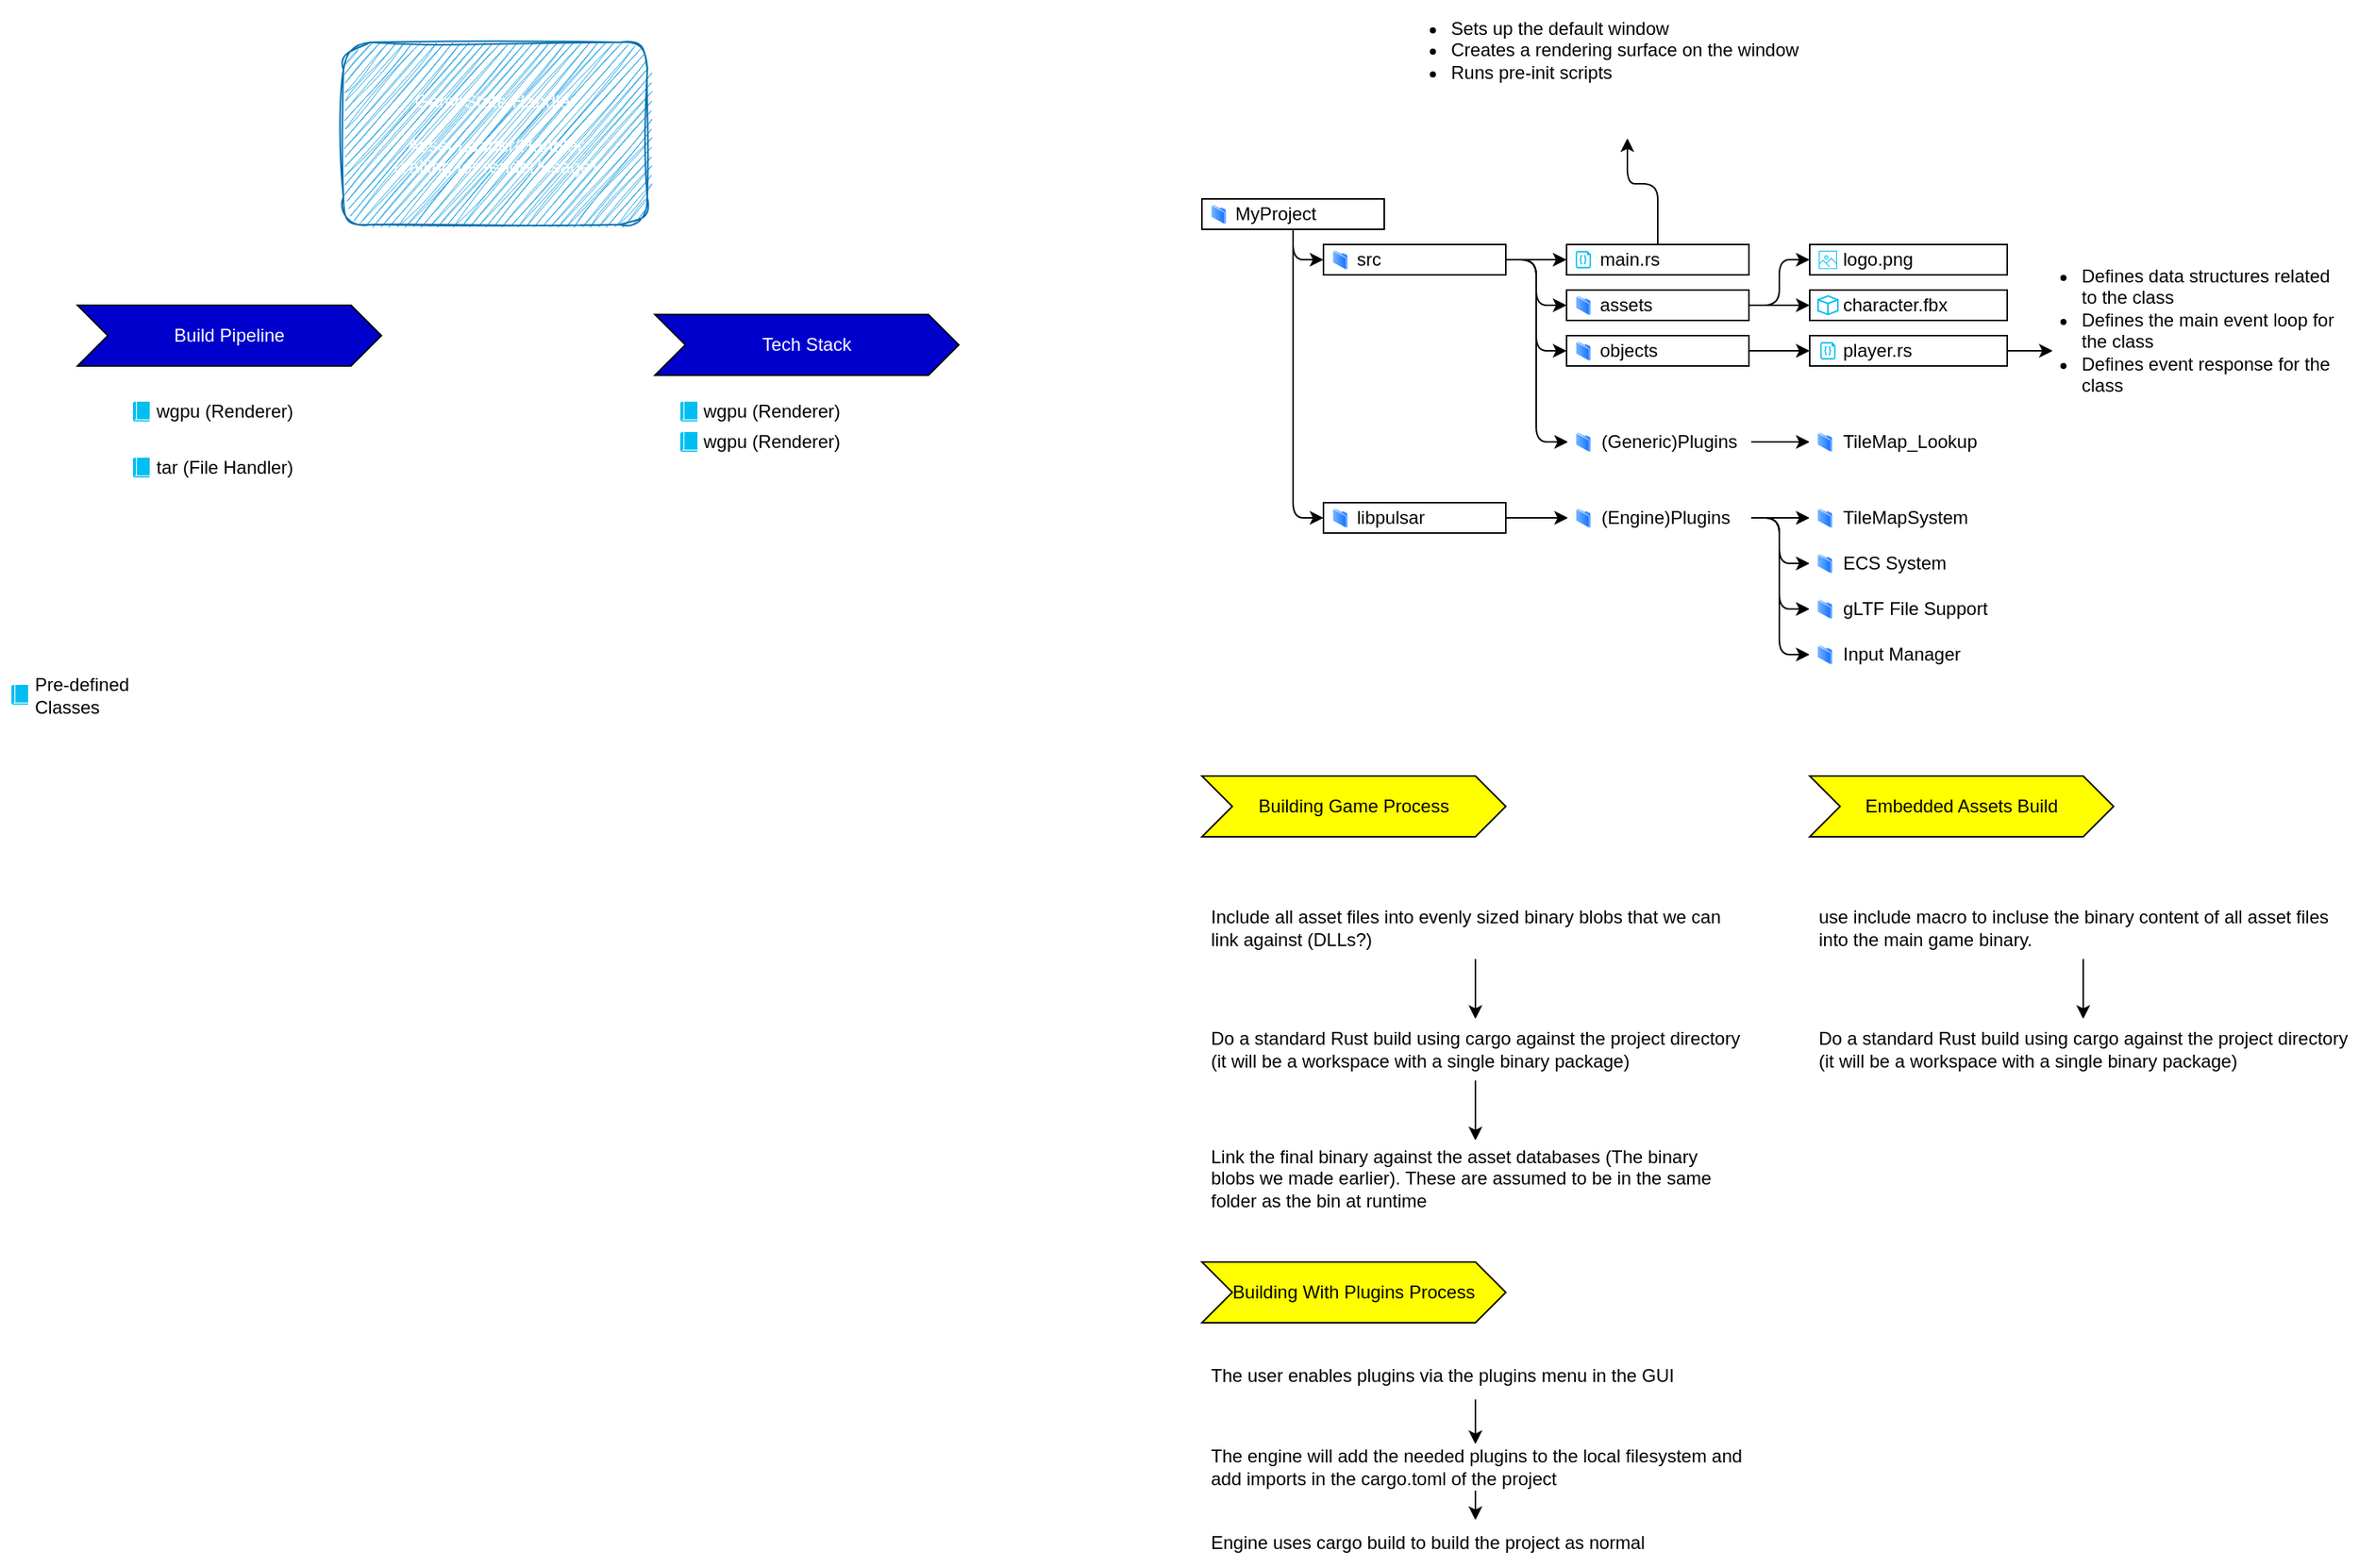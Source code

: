 <mxfile>
    <diagram id="Oc2sufx1-WyecKZLcLsp" name="Pre-BuildTime">
        <mxGraphModel dx="4714" dy="1034" grid="1" gridSize="10" guides="1" tooltips="1" connect="1" arrows="1" fold="1" page="1" pageScale="1" pageWidth="850" pageHeight="1100" math="0" shadow="0">
            <root>
                <mxCell id="0"/>
                <mxCell id="1" parent="0"/>
                <mxCell id="5" style="edgeStyle=none;html=1;align=left;spacingLeft=20;" parent="1" edge="1">
                    <mxGeometry relative="1" as="geometry">
                        <mxPoint x="70.0" y="120" as="sourcePoint"/>
                        <mxPoint x="70.0" y="120" as="targetPoint"/>
                    </mxGeometry>
                </mxCell>
                <mxCell id="10" value="" style="edgeStyle=none;html=1;align=left;spacingLeft=20;" parent="1" source="7" target="9" edge="1">
                    <mxGeometry relative="1" as="geometry">
                        <Array as="points">
                            <mxPoint x="100" y="180"/>
                        </Array>
                    </mxGeometry>
                </mxCell>
                <mxCell id="15" style="edgeStyle=none;html=1;entryX=0;entryY=0.5;entryDx=0;entryDy=0;align=left;spacingLeft=20;" parent="1" source="7" target="12" edge="1">
                    <mxGeometry relative="1" as="geometry">
                        <Array as="points">
                            <mxPoint x="100" y="350"/>
                        </Array>
                    </mxGeometry>
                </mxCell>
                <mxCell id="7" value="MyProject" style="rounded=0;whiteSpace=wrap;html=1;align=left;spacingLeft=20;" parent="1" vertex="1">
                    <mxGeometry x="40" y="140" width="120" height="20" as="geometry"/>
                </mxCell>
                <mxCell id="18" value="" style="edgeStyle=none;html=1;align=left;spacingLeft=20;" parent="1" source="9" target="17" edge="1">
                    <mxGeometry relative="1" as="geometry"/>
                </mxCell>
                <mxCell id="20" style="edgeStyle=none;html=1;entryX=0;entryY=0.5;entryDx=0;entryDy=0;align=left;spacingLeft=20;" parent="1" source="9" target="19" edge="1">
                    <mxGeometry relative="1" as="geometry">
                        <Array as="points">
                            <mxPoint x="260" y="180"/>
                            <mxPoint x="260" y="210"/>
                        </Array>
                    </mxGeometry>
                </mxCell>
                <mxCell id="56" style="edgeStyle=none;html=1;entryX=0;entryY=0.5;entryDx=0;entryDy=0;align=left;spacingLeft=20;" parent="1" source="9" target="50" edge="1">
                    <mxGeometry relative="1" as="geometry">
                        <Array as="points">
                            <mxPoint x="260" y="180"/>
                            <mxPoint x="260" y="300"/>
                        </Array>
                    </mxGeometry>
                </mxCell>
                <mxCell id="9" value="src" style="rounded=0;whiteSpace=wrap;html=1;align=left;spacingLeft=20;" parent="1" vertex="1">
                    <mxGeometry x="120" y="170" width="120" height="20" as="geometry"/>
                </mxCell>
                <mxCell id="12" value="libpulsar" style="rounded=0;whiteSpace=wrap;html=1;align=left;spacingLeft=20;" parent="1" vertex="1">
                    <mxGeometry x="120" y="340" width="120" height="20" as="geometry"/>
                </mxCell>
                <mxCell id="46" style="edgeStyle=none;html=1;entryX=0;entryY=0.5;entryDx=0;entryDy=0;exitX=1;exitY=0.5;exitDx=0;exitDy=0;align=left;spacingLeft=20;" parent="1" source="12" target="45" edge="1">
                    <mxGeometry relative="1" as="geometry">
                        <mxPoint x="240" y="380" as="sourcePoint"/>
                    </mxGeometry>
                </mxCell>
                <mxCell id="63" style="edgeStyle=none;html=1;entryX=0.5;entryY=1;entryDx=0;entryDy=0;" parent="1" source="17" target="62" edge="1">
                    <mxGeometry relative="1" as="geometry">
                        <Array as="points">
                            <mxPoint x="340" y="130"/>
                            <mxPoint x="320" y="130"/>
                        </Array>
                    </mxGeometry>
                </mxCell>
                <mxCell id="17" value="main.rs" style="rounded=0;whiteSpace=wrap;html=1;align=left;spacingLeft=20;" parent="1" vertex="1">
                    <mxGeometry x="280" y="170" width="120" height="20" as="geometry"/>
                </mxCell>
                <mxCell id="32" style="edgeStyle=none;html=1;align=left;spacingLeft=20;" parent="1" source="19" target="26" edge="1">
                    <mxGeometry relative="1" as="geometry"/>
                </mxCell>
                <mxCell id="37" style="edgeStyle=none;html=1;align=left;spacingLeft=20;" parent="1" source="19" edge="1">
                    <mxGeometry relative="1" as="geometry">
                        <mxPoint x="440" y="180" as="targetPoint"/>
                        <Array as="points">
                            <mxPoint x="420" y="210"/>
                            <mxPoint x="420" y="180"/>
                        </Array>
                    </mxGeometry>
                </mxCell>
                <mxCell id="19" value="assets" style="rounded=0;whiteSpace=wrap;html=1;align=left;spacingLeft=20;" parent="1" vertex="1">
                    <mxGeometry x="280" y="200" width="120" height="20" as="geometry"/>
                </mxCell>
                <mxCell id="31" style="edgeStyle=none;html=1;entryX=0;entryY=0.5;entryDx=0;entryDy=0;align=left;spacingLeft=20;" parent="1" source="21" target="25" edge="1">
                    <mxGeometry relative="1" as="geometry"/>
                </mxCell>
                <mxCell id="21" value="objects" style="rounded=0;whiteSpace=wrap;html=1;align=left;spacingLeft=20;" parent="1" vertex="1">
                    <mxGeometry x="280" y="230" width="120" height="20" as="geometry"/>
                </mxCell>
                <mxCell id="23" style="edgeStyle=none;html=1;entryX=0;entryY=0.5;entryDx=0;entryDy=0;align=left;spacingLeft=20;" parent="1" target="21" edge="1">
                    <mxGeometry relative="1" as="geometry">
                        <mxPoint x="240" y="180" as="sourcePoint"/>
                        <mxPoint x="280.0" y="210" as="targetPoint"/>
                        <Array as="points">
                            <mxPoint x="260" y="180"/>
                            <mxPoint x="260" y="240"/>
                        </Array>
                    </mxGeometry>
                </mxCell>
                <mxCell id="136" style="edgeStyle=none;html=1;entryX=0;entryY=0.5;entryDx=0;entryDy=0;" parent="1" source="25" target="135" edge="1">
                    <mxGeometry relative="1" as="geometry"/>
                </mxCell>
                <mxCell id="26" value="character.fbx" style="rounded=0;whiteSpace=wrap;html=1;align=left;spacingLeft=20;" parent="1" vertex="1">
                    <mxGeometry x="440" y="200" width="130" height="20" as="geometry"/>
                </mxCell>
                <mxCell id="27" value="" style="aspect=fixed;perimeter=ellipsePerimeter;html=1;align=left;shadow=0;dashed=0;spacingTop=3;image;image=img/lib/active_directory/folder.svg;spacingLeft=20;" parent="1" vertex="1">
                    <mxGeometry x="46" y="143.15" width="10" height="13.7" as="geometry"/>
                </mxCell>
                <mxCell id="28" value="" style="aspect=fixed;perimeter=ellipsePerimeter;html=1;align=left;shadow=0;dashed=0;spacingTop=3;image;image=img/lib/active_directory/folder.svg;spacingLeft=20;" parent="1" vertex="1">
                    <mxGeometry x="126" y="173.15" width="10" height="13.7" as="geometry"/>
                </mxCell>
                <mxCell id="29" value="" style="aspect=fixed;perimeter=ellipsePerimeter;html=1;align=left;shadow=0;dashed=0;spacingTop=3;image;image=img/lib/active_directory/folder.svg;spacingLeft=20;" parent="1" vertex="1">
                    <mxGeometry x="286" y="203.15" width="10" height="13.7" as="geometry"/>
                </mxCell>
                <mxCell id="30" value="" style="aspect=fixed;perimeter=ellipsePerimeter;html=1;align=left;shadow=0;dashed=0;spacingTop=3;image;image=img/lib/active_directory/folder.svg;spacingLeft=20;" parent="1" vertex="1">
                    <mxGeometry x="286" y="233.15" width="10" height="13.7" as="geometry"/>
                </mxCell>
                <mxCell id="33" value="" style="verticalLabelPosition=bottom;html=1;verticalAlign=top;align=left;strokeColor=none;fillColor=#00BEF2;shape=mxgraph.azure.code_file;pointerEvents=1;aspect=fixed;spacingLeft=20;" parent="1" vertex="1">
                    <mxGeometry x="286" y="174.28" width="10" height="11.43" as="geometry"/>
                </mxCell>
                <mxCell id="38" value="logo.png" style="rounded=0;whiteSpace=wrap;html=1;align=left;spacingLeft=20;" parent="1" vertex="1">
                    <mxGeometry x="440" y="170" width="130" height="20" as="geometry"/>
                </mxCell>
                <mxCell id="40" value="" style="sketch=0;outlineConnect=0;fontColor=#232F3E;gradientColor=none;fillColor=#00BEF2;strokeColor=none;dashed=0;verticalLabelPosition=bottom;verticalAlign=top;align=left;html=1;fontSize=12;fontStyle=0;aspect=fixed;pointerEvents=1;shape=mxgraph.aws4.container_registry_image;spacingLeft=20;" parent="1" vertex="1">
                    <mxGeometry x="446" y="174.15" width="12" height="12" as="geometry"/>
                </mxCell>
                <mxCell id="43" value="" style="html=1;verticalLabelPosition=bottom;align=left;labelBackgroundColor=#ffffff;verticalAlign=top;strokeWidth=1;strokeColor=#00BEF2;shadow=0;dashed=0;shape=mxgraph.ios7.icons.cube;fillColor=none;aspect=fixed;spacingLeft=20;" parent="1" vertex="1">
                    <mxGeometry x="445.5" y="203.92" width="13" height="12.16" as="geometry"/>
                </mxCell>
                <mxCell id="54" style="edgeStyle=none;html=1;exitX=1;exitY=0.5;exitDx=0;exitDy=0;entryX=0;entryY=0.5;entryDx=0;entryDy=0;align=left;spacingLeft=20;" parent="1" source="45" target="52" edge="1">
                    <mxGeometry relative="1" as="geometry"/>
                </mxCell>
                <mxCell id="59" style="edgeStyle=none;html=1;exitX=1;exitY=0.5;exitDx=0;exitDy=0;entryX=0;entryY=0.5;entryDx=0;entryDy=0;align=left;spacingLeft=20;" parent="1" source="45" target="58" edge="1">
                    <mxGeometry relative="1" as="geometry">
                        <Array as="points">
                            <mxPoint x="420" y="350"/>
                            <mxPoint x="420" y="380"/>
                        </Array>
                    </mxGeometry>
                </mxCell>
                <mxCell id="164" style="edgeStyle=none;html=1;exitX=1;exitY=0.5;exitDx=0;exitDy=0;entryX=0;entryY=0.5;entryDx=0;entryDy=0;" parent="1" source="45" target="148" edge="1">
                    <mxGeometry relative="1" as="geometry">
                        <Array as="points">
                            <mxPoint x="420" y="350"/>
                            <mxPoint x="420" y="410"/>
                        </Array>
                    </mxGeometry>
                </mxCell>
                <mxCell id="167" style="edgeStyle=none;html=1;exitX=1;exitY=0.5;exitDx=0;exitDy=0;entryX=0;entryY=0.5;entryDx=0;entryDy=0;" parent="1" source="45" target="153" edge="1">
                    <mxGeometry relative="1" as="geometry">
                        <Array as="points">
                            <mxPoint x="420" y="350"/>
                            <mxPoint x="420" y="440"/>
                        </Array>
                    </mxGeometry>
                </mxCell>
                <mxCell id="45" value="(Engine)Plugins" style="rounded=0;whiteSpace=wrap;html=1;shadow=0;strokeColor=#FFFFFF;strokeWidth=1;fillColor=none;align=left;spacingLeft=20;" parent="1" vertex="1">
                    <mxGeometry x="281" y="340" width="120" height="20" as="geometry"/>
                </mxCell>
                <mxCell id="55" style="edgeStyle=none;html=1;exitX=1;exitY=0.5;exitDx=0;exitDy=0;entryX=0;entryY=0.5;entryDx=0;entryDy=0;align=left;spacingLeft=20;" parent="1" source="50" target="53" edge="1">
                    <mxGeometry relative="1" as="geometry"/>
                </mxCell>
                <mxCell id="50" value="(Generic)Plugins" style="rounded=0;whiteSpace=wrap;html=1;shadow=0;strokeColor=#FFFFFF;strokeWidth=1;fillColor=none;spacingLeft=20;align=left;" parent="1" vertex="1">
                    <mxGeometry x="281" y="290" width="120" height="20" as="geometry"/>
                </mxCell>
                <mxCell id="62" value="&lt;ul&gt;&lt;li&gt;Sets up the default window&lt;/li&gt;&lt;li&gt;Creates a rendering surface on the window&lt;/li&gt;&lt;li&gt;Runs pre-init scripts&lt;/li&gt;&lt;/ul&gt;" style="rounded=1;whiteSpace=wrap;html=1;shadow=0;sketch=0;strokeColor=#FFFFFF;strokeWidth=1;fillColor=none;arcSize=4;align=left;verticalAlign=top;spacingLeft=-23;spacingTop=-18;" parent="1" vertex="1">
                    <mxGeometry x="185" y="20" width="270" height="80" as="geometry"/>
                </mxCell>
                <mxCell id="135" value="&lt;ul&gt;&lt;li&gt;Defines data structures related to the class&lt;/li&gt;&lt;li&gt;Defines the main event loop for the class&lt;/li&gt;&lt;li&gt;Defines event response for the class&lt;/li&gt;&lt;/ul&gt;" style="rounded=1;whiteSpace=wrap;html=1;shadow=0;sketch=0;strokeColor=#FFFFFF;strokeWidth=1;fillColor=none;arcSize=4;align=left;verticalAlign=top;spacingLeft=-23;spacingTop=-18;" parent="1" vertex="1">
                    <mxGeometry x="600" y="182.5" width="190" height="115" as="geometry"/>
                </mxCell>
                <mxCell id="137" value="" style="aspect=fixed;perimeter=ellipsePerimeter;html=1;align=left;shadow=0;dashed=0;spacingTop=3;image;image=img/lib/active_directory/folder.svg;spacingLeft=20;" parent="1" vertex="1">
                    <mxGeometry x="286" y="293.15" width="10" height="13.7" as="geometry"/>
                </mxCell>
                <mxCell id="138" value="" style="aspect=fixed;perimeter=ellipsePerimeter;html=1;align=left;shadow=0;dashed=0;spacingTop=3;image;image=img/lib/active_directory/folder.svg;spacingLeft=20;" parent="1" vertex="1">
                    <mxGeometry x="286" y="343.15" width="10" height="13.7" as="geometry"/>
                </mxCell>
                <mxCell id="139" value="" style="aspect=fixed;perimeter=ellipsePerimeter;html=1;align=left;shadow=0;dashed=0;spacingTop=3;image;image=img/lib/active_directory/folder.svg;spacingLeft=20;" parent="1" vertex="1">
                    <mxGeometry x="126" y="343.15" width="10" height="13.7" as="geometry"/>
                </mxCell>
                <mxCell id="144" value="" style="group" parent="1" connectable="0" vertex="1">
                    <mxGeometry x="440" y="370" width="130" height="20" as="geometry"/>
                </mxCell>
                <mxCell id="58" value="ECS System" style="rounded=0;whiteSpace=wrap;html=1;shadow=0;strokeColor=#FFFFFF;strokeWidth=1;fillColor=none;spacingLeft=20;align=left;" parent="144" vertex="1">
                    <mxGeometry width="130" height="20" as="geometry"/>
                </mxCell>
                <mxCell id="142" value="" style="aspect=fixed;perimeter=ellipsePerimeter;html=1;align=left;shadow=0;dashed=0;spacingTop=3;image;image=img/lib/active_directory/folder.svg;spacingLeft=20;" parent="144" vertex="1">
                    <mxGeometry x="5" y="3.15" width="10" height="13.7" as="geometry"/>
                </mxCell>
                <mxCell id="145" value="" style="group" parent="1" connectable="0" vertex="1">
                    <mxGeometry x="440" y="340" width="130" height="20" as="geometry"/>
                </mxCell>
                <mxCell id="52" value="TileMapSystem" style="rounded=0;whiteSpace=wrap;html=1;shadow=0;strokeColor=#FFFFFF;strokeWidth=1;fillColor=none;spacingLeft=20;align=left;" parent="145" vertex="1">
                    <mxGeometry width="130" height="20" as="geometry"/>
                </mxCell>
                <mxCell id="141" value="" style="aspect=fixed;perimeter=ellipsePerimeter;html=1;align=left;shadow=0;dashed=0;spacingTop=3;image;image=img/lib/active_directory/folder.svg;spacingLeft=20;" parent="145" vertex="1">
                    <mxGeometry x="5" y="3.15" width="10" height="13.7" as="geometry"/>
                </mxCell>
                <mxCell id="146" value="" style="group" parent="1" connectable="0" vertex="1">
                    <mxGeometry x="440" y="290" width="130" height="20" as="geometry"/>
                </mxCell>
                <mxCell id="53" value="TileMap_Lookup" style="rounded=0;whiteSpace=wrap;html=1;shadow=0;strokeColor=#FFFFFF;strokeWidth=1;fillColor=none;align=left;spacingLeft=20;" parent="146" vertex="1">
                    <mxGeometry width="130" height="20" as="geometry"/>
                </mxCell>
                <mxCell id="140" value="" style="aspect=fixed;perimeter=ellipsePerimeter;html=1;align=left;shadow=0;dashed=0;spacingTop=3;image;image=img/lib/active_directory/folder.svg;spacingLeft=20;" parent="146" vertex="1">
                    <mxGeometry x="5" y="3.15" width="10" height="13.7" as="geometry"/>
                </mxCell>
                <mxCell id="147" value="" style="group" parent="1" connectable="0" vertex="1">
                    <mxGeometry x="440" y="400" width="130" height="20" as="geometry"/>
                </mxCell>
                <mxCell id="148" value="gLTF File Support" style="rounded=0;whiteSpace=wrap;html=1;shadow=0;strokeColor=#FFFFFF;strokeWidth=1;fillColor=none;spacingLeft=20;align=left;" parent="147" vertex="1">
                    <mxGeometry width="130" height="20" as="geometry"/>
                </mxCell>
                <mxCell id="149" value="" style="aspect=fixed;perimeter=ellipsePerimeter;html=1;align=left;shadow=0;dashed=0;spacingTop=3;image;image=img/lib/active_directory/folder.svg;spacingLeft=20;" parent="147" vertex="1">
                    <mxGeometry x="5" y="3.15" width="10" height="13.7" as="geometry"/>
                </mxCell>
                <mxCell id="151" value="Building Game Process" style="shape=step;perimeter=stepPerimeter;whiteSpace=wrap;html=1;fixedSize=1;rounded=0;shadow=0;sketch=0;strokeColor=#000000;strokeWidth=1;fillColor=#FFFF00;fontColor=#000000;" parent="1" vertex="1">
                    <mxGeometry x="40" y="520" width="200" height="40" as="geometry"/>
                </mxCell>
                <mxCell id="152" value="" style="group" parent="1" connectable="0" vertex="1">
                    <mxGeometry x="440" y="430" width="130" height="20" as="geometry"/>
                </mxCell>
                <mxCell id="153" value="Input Manager" style="rounded=0;whiteSpace=wrap;html=1;shadow=0;strokeColor=#FFFFFF;strokeWidth=1;fillColor=none;spacingLeft=20;align=left;" parent="152" vertex="1">
                    <mxGeometry width="130" height="20" as="geometry"/>
                </mxCell>
                <mxCell id="154" value="" style="aspect=fixed;perimeter=ellipsePerimeter;html=1;align=left;shadow=0;dashed=0;spacingTop=3;image;image=img/lib/active_directory/folder.svg;spacingLeft=20;" parent="152" vertex="1">
                    <mxGeometry x="5" y="3.15" width="10" height="13.7" as="geometry"/>
                </mxCell>
                <mxCell id="161" value="" style="edgeStyle=none;html=1;fontColor=#000000;" parent="1" source="157" target="160" edge="1">
                    <mxGeometry relative="1" as="geometry"/>
                </mxCell>
                <mxCell id="157" value="Include all asset files into evenly sized binary blobs that we can link against (DLLs?)" style="rounded=0;whiteSpace=wrap;html=1;shadow=0;strokeColor=#FFFFFF;strokeWidth=1;fillColor=none;spacingLeft=4;align=left;spacing=2;spacingTop=4;spacingBottom=4;spacingRight=4;" parent="1" vertex="1">
                    <mxGeometry x="40" y="600" width="360" height="40" as="geometry"/>
                </mxCell>
                <mxCell id="158" value="" style="group" parent="1" connectable="0" vertex="1">
                    <mxGeometry x="440" y="230" width="130" height="20" as="geometry"/>
                </mxCell>
                <mxCell id="25" value="player.rs" style="rounded=0;whiteSpace=wrap;html=1;align=left;spacingLeft=20;" parent="158" vertex="1">
                    <mxGeometry width="130" height="20" as="geometry"/>
                </mxCell>
                <mxCell id="36" value="" style="verticalLabelPosition=bottom;html=1;verticalAlign=top;align=left;strokeColor=none;fillColor=#00BEF2;shape=mxgraph.azure.code_file;pointerEvents=1;aspect=fixed;spacingLeft=20;" parent="158" vertex="1">
                    <mxGeometry x="7" y="4.29" width="10" height="11.43" as="geometry"/>
                </mxCell>
                <mxCell id="159" value="Embedded Assets Build" style="shape=step;perimeter=stepPerimeter;whiteSpace=wrap;html=1;fixedSize=1;rounded=0;shadow=0;sketch=0;strokeColor=#000000;strokeWidth=1;fillColor=#FFFF00;fontColor=#000000;" parent="1" vertex="1">
                    <mxGeometry x="440" y="520" width="200" height="40" as="geometry"/>
                </mxCell>
                <mxCell id="163" style="edgeStyle=none;html=1;fontColor=#000000;" parent="1" source="160" target="162" edge="1">
                    <mxGeometry relative="1" as="geometry"/>
                </mxCell>
                <mxCell id="160" value="Do a standard Rust build using cargo against the project directory (it will be a workspace with a single binary package)" style="rounded=0;whiteSpace=wrap;html=1;shadow=0;strokeColor=#FFFFFF;strokeWidth=1;fillColor=none;spacingLeft=4;align=left;spacing=2;spacingTop=4;spacingBottom=4;spacingRight=4;" parent="1" vertex="1">
                    <mxGeometry x="40" y="680" width="360" height="40" as="geometry"/>
                </mxCell>
                <mxCell id="162" value="Link the final binary against the asset databases (The binary blobs we made earlier). These are assumed to be in the same folder as the bin at runtime" style="rounded=0;whiteSpace=wrap;html=1;shadow=0;strokeColor=#FFFFFF;strokeWidth=1;fillColor=none;spacingLeft=4;align=left;spacing=2;spacingTop=4;spacingBottom=4;spacingRight=4;" parent="1" vertex="1">
                    <mxGeometry x="40" y="760" width="360" height="50" as="geometry"/>
                </mxCell>
                <mxCell id="168" value="" style="edgeStyle=none;html=1;fontColor=#000000;" parent="1" source="169" target="171" edge="1">
                    <mxGeometry relative="1" as="geometry"/>
                </mxCell>
                <mxCell id="169" value="use include macro to incluse the binary content of all asset files into the main game binary." style="rounded=0;whiteSpace=wrap;html=1;shadow=0;strokeColor=#FFFFFF;strokeWidth=1;fillColor=none;spacingLeft=4;align=left;spacing=2;spacingTop=4;spacingBottom=4;spacingRight=4;" parent="1" vertex="1">
                    <mxGeometry x="440" y="600" width="360" height="40" as="geometry"/>
                </mxCell>
                <mxCell id="171" value="Do a standard Rust build using cargo against the project directory (it will be a workspace with a single binary package)" style="rounded=0;whiteSpace=wrap;html=1;shadow=0;strokeColor=#FFFFFF;strokeWidth=1;fillColor=none;spacingLeft=4;align=left;spacing=2;spacingTop=4;spacingBottom=4;spacingRight=4;" parent="1" vertex="1">
                    <mxGeometry x="440" y="680" width="360" height="40" as="geometry"/>
                </mxCell>
                <mxCell id="173" value="Building With Plugins Process" style="shape=step;perimeter=stepPerimeter;whiteSpace=wrap;html=1;fixedSize=1;rounded=0;shadow=0;sketch=0;strokeColor=#000000;strokeWidth=1;fillColor=#FFFF00;fontColor=#000000;" parent="1" vertex="1">
                    <mxGeometry x="40" y="840" width="200" height="40" as="geometry"/>
                </mxCell>
                <mxCell id="188" value="" style="edgeStyle=none;html=1;fontColor=#000000;" parent="1" source="181" target="187" edge="1">
                    <mxGeometry relative="1" as="geometry"/>
                </mxCell>
                <mxCell id="181" value="The user enables plugins via the plugins menu in the GUI" style="rounded=0;whiteSpace=wrap;html=1;shadow=0;strokeColor=#FFFFFF;strokeWidth=1;fillColor=none;spacingLeft=4;align=left;spacing=2;spacingTop=4;spacingBottom=4;spacingRight=4;" parent="1" vertex="1">
                    <mxGeometry x="40" y="900" width="360" height="30" as="geometry"/>
                </mxCell>
                <mxCell id="190" value="" style="edgeStyle=none;html=1;fontColor=#000000;" parent="1" source="187" target="189" edge="1">
                    <mxGeometry relative="1" as="geometry"/>
                </mxCell>
                <mxCell id="187" value="The engine will add the needed plugins to the local filesystem and add imports in the cargo.toml of the project" style="rounded=0;whiteSpace=wrap;html=1;shadow=0;strokeColor=#FFFFFF;strokeWidth=1;fillColor=none;spacingLeft=4;align=left;spacing=2;spacingTop=4;spacingBottom=4;spacingRight=4;" parent="1" vertex="1">
                    <mxGeometry x="40" y="960" width="360" height="30" as="geometry"/>
                </mxCell>
                <mxCell id="189" value="Engine uses cargo build to build the project as normal" style="rounded=0;whiteSpace=wrap;html=1;shadow=0;strokeColor=#FFFFFF;strokeWidth=1;fillColor=none;spacingLeft=4;align=left;spacing=2;spacingTop=4;spacingBottom=4;spacingRight=4;" parent="1" vertex="1">
                    <mxGeometry x="40" y="1010" width="360" height="30" as="geometry"/>
                </mxCell>
                <mxCell id="X7ES4t8qxUZ2AalR-ngR-190" value="" style="group" parent="1" connectable="0" vertex="1">
                    <mxGeometry x="-310" y="270" width="175" height="20" as="geometry"/>
                </mxCell>
                <mxCell id="HEsGYf_qr3aidlIXlIUJ-193" value="" style="group" parent="X7ES4t8qxUZ2AalR-ngR-190" vertex="1" connectable="0">
                    <mxGeometry width="175" height="20" as="geometry"/>
                </mxCell>
                <mxCell id="X7ES4t8qxUZ2AalR-ngR-198" value="" style="group" parent="HEsGYf_qr3aidlIXlIUJ-193" connectable="0" vertex="1">
                    <mxGeometry width="175" height="20" as="geometry"/>
                </mxCell>
                <mxCell id="X7ES4t8qxUZ2AalR-ngR-191" value="wgpu (Renderer)" style="rounded=0;whiteSpace=wrap;html=1;shadow=0;strokeColor=#FFFFFF;strokeWidth=1;fillColor=none;spacingLeft=20;align=left;" parent="X7ES4t8qxUZ2AalR-ngR-198" vertex="1">
                    <mxGeometry width="175" height="20" as="geometry"/>
                </mxCell>
                <mxCell id="HEsGYf_qr3aidlIXlIUJ-192" value="" style="sketch=0;pointerEvents=1;shadow=0;dashed=0;html=1;strokeColor=none;fillColor=#00BEF2;labelPosition=center;verticalLabelPosition=bottom;verticalAlign=top;outlineConnect=0;align=center;shape=mxgraph.office.concepts.book_journal;rounded=0;strokeWidth=1;fontColor=#FFFFFF;" parent="X7ES4t8qxUZ2AalR-ngR-198" vertex="1">
                    <mxGeometry x="6.75" y="3.5" width="11.25" height="13" as="geometry"/>
                </mxCell>
                <mxCell id="HEsGYf_qr3aidlIXlIUJ-191" value="Tech Stack" style="shape=step;perimeter=stepPerimeter;whiteSpace=wrap;html=1;fixedSize=1;rounded=0;shadow=0;sketch=0;strokeColor=#000000;strokeWidth=1;fillColor=#0000CC;fontColor=#FFFFFF;" parent="1" vertex="1">
                    <mxGeometry x="-320" y="216.08" width="200" height="40" as="geometry"/>
                </mxCell>
                <mxCell id="HEsGYf_qr3aidlIXlIUJ-194" value="" style="group" parent="1" connectable="0" vertex="1">
                    <mxGeometry x="-310" y="290" width="175" height="20" as="geometry"/>
                </mxCell>
                <mxCell id="HEsGYf_qr3aidlIXlIUJ-195" value="" style="group" parent="HEsGYf_qr3aidlIXlIUJ-194" vertex="1" connectable="0">
                    <mxGeometry width="175.0" height="20" as="geometry"/>
                </mxCell>
                <mxCell id="HEsGYf_qr3aidlIXlIUJ-196" value="" style="group" parent="HEsGYf_qr3aidlIXlIUJ-195" connectable="0" vertex="1">
                    <mxGeometry width="175.0" height="20" as="geometry"/>
                </mxCell>
                <mxCell id="HEsGYf_qr3aidlIXlIUJ-197" value="wgpu (Renderer)" style="rounded=0;whiteSpace=wrap;html=1;shadow=0;strokeColor=#FFFFFF;strokeWidth=1;fillColor=none;spacingLeft=20;align=left;" parent="HEsGYf_qr3aidlIXlIUJ-196" vertex="1">
                    <mxGeometry width="175.0" height="20" as="geometry"/>
                </mxCell>
                <mxCell id="HEsGYf_qr3aidlIXlIUJ-198" value="" style="sketch=0;pointerEvents=1;shadow=0;dashed=0;html=1;strokeColor=none;fillColor=#00BEF2;labelPosition=center;verticalLabelPosition=bottom;verticalAlign=top;outlineConnect=0;align=center;shape=mxgraph.office.concepts.book_journal;rounded=0;strokeWidth=1;fontColor=#FFFFFF;" parent="HEsGYf_qr3aidlIXlIUJ-196" vertex="1">
                    <mxGeometry x="6.691" y="3.5" width="11.324" height="13" as="geometry"/>
                </mxCell>
                <mxCell id="X7ES4t8qxUZ2AalR-ngR-199" value="" style="group" parent="1" connectable="0" vertex="1">
                    <mxGeometry x="-670" y="270" width="130" height="20" as="geometry"/>
                </mxCell>
                <mxCell id="X7ES4t8qxUZ2AalR-ngR-200" value="wgpu (Renderer)" style="rounded=0;whiteSpace=wrap;html=1;shadow=0;strokeColor=#FFFFFF;strokeWidth=1;fillColor=none;spacingLeft=20;align=left;" parent="X7ES4t8qxUZ2AalR-ngR-199" vertex="1">
                    <mxGeometry width="130" height="20" as="geometry"/>
                </mxCell>
                <mxCell id="X7ES4t8qxUZ2AalR-ngR-201" value="" style="sketch=0;pointerEvents=1;shadow=0;dashed=0;html=1;strokeColor=none;fillColor=#00BEF2;labelPosition=center;verticalLabelPosition=bottom;verticalAlign=top;outlineConnect=0;align=center;shape=mxgraph.office.concepts.book_journal;rounded=0;strokeWidth=1;fontColor=#FFFFFF;" parent="X7ES4t8qxUZ2AalR-ngR-199" vertex="1">
                    <mxGeometry x="6.5" y="3.5" width="11" height="13" as="geometry"/>
                </mxCell>
                <mxCell id="X7ES4t8qxUZ2AalR-ngR-202" value="Build Pipeline" style="shape=step;perimeter=stepPerimeter;whiteSpace=wrap;html=1;fixedSize=1;rounded=0;shadow=0;sketch=0;strokeColor=#000000;strokeWidth=1;fillColor=#0000CC;fontColor=#FFFFFF;" parent="1" vertex="1">
                    <mxGeometry x="-700" y="210.0" width="200" height="40" as="geometry"/>
                </mxCell>
                <mxCell id="X7ES4t8qxUZ2AalR-ngR-203" value="" style="group" parent="1" connectable="0" vertex="1">
                    <mxGeometry x="-670" y="306.85" width="130" height="20" as="geometry"/>
                </mxCell>
                <mxCell id="X7ES4t8qxUZ2AalR-ngR-204" value="tar (File Handler)" style="rounded=0;whiteSpace=wrap;html=1;shadow=0;strokeColor=#FFFFFF;strokeWidth=1;fillColor=none;spacingLeft=20;align=left;" parent="X7ES4t8qxUZ2AalR-ngR-203" vertex="1">
                    <mxGeometry width="130" height="20" as="geometry"/>
                </mxCell>
                <mxCell id="X7ES4t8qxUZ2AalR-ngR-205" value="" style="sketch=0;pointerEvents=1;shadow=0;dashed=0;html=1;strokeColor=none;fillColor=#00BEF2;labelPosition=center;verticalLabelPosition=bottom;verticalAlign=top;outlineConnect=0;align=center;shape=mxgraph.office.concepts.book_journal;rounded=0;strokeWidth=1;fontColor=#FFFFFF;" parent="X7ES4t8qxUZ2AalR-ngR-203" vertex="1">
                    <mxGeometry x="6.5" y="3.5" width="11" height="13" as="geometry"/>
                </mxCell>
                <mxCell id="X7ES4t8qxUZ2AalR-ngR-206" value="GameState Handler&lt;br&gt;&lt;br&gt;Asset Loader/Handler&lt;br&gt;(calling for render/usage)" style="text;html=1;strokeColor=#006EAF;fillColor=#1ba1e2;align=center;verticalAlign=middle;whiteSpace=wrap;rounded=1;fontColor=#ffffff;shadow=0;sketch=1;curveFitting=1;jiggle=2;" parent="1" vertex="1">
                    <mxGeometry x="-525" y="36.85" width="200" height="120" as="geometry"/>
                </mxCell>
                <mxCell id="X7ES4t8qxUZ2AalR-ngR-210" value="" style="group" parent="1" connectable="0" vertex="1">
                    <mxGeometry x="-750" y="460.0" width="130" height="26.5" as="geometry"/>
                </mxCell>
                <mxCell id="X7ES4t8qxUZ2AalR-ngR-207" value="" style="group" parent="X7ES4t8qxUZ2AalR-ngR-210" connectable="0" vertex="1">
                    <mxGeometry y="6.5" width="130" height="20" as="geometry"/>
                </mxCell>
                <mxCell id="X7ES4t8qxUZ2AalR-ngR-208" value="Pre-defined Classes" style="rounded=0;whiteSpace=wrap;html=1;shadow=0;strokeColor=#FFFFFF;strokeWidth=1;fillColor=none;spacingLeft=20;align=left;" parent="X7ES4t8qxUZ2AalR-ngR-207" vertex="1">
                    <mxGeometry y="-20" width="130" height="40" as="geometry"/>
                </mxCell>
                <mxCell id="X7ES4t8qxUZ2AalR-ngR-209" value="" style="sketch=0;pointerEvents=1;shadow=0;dashed=0;html=1;strokeColor=none;fillColor=#00BEF2;labelPosition=center;verticalLabelPosition=bottom;verticalAlign=top;outlineConnect=0;align=center;shape=mxgraph.office.concepts.book_journal;rounded=0;strokeWidth=1;fontColor=#FFFFFF;" parent="X7ES4t8qxUZ2AalR-ngR-210" vertex="1">
                    <mxGeometry x="6.5" width="11" height="13" as="geometry"/>
                </mxCell>
            </root>
        </mxGraphModel>
    </diagram>
    <diagram id="_uSL_wrkPM1Pzk4tQ2qY" name="Post-BuildTime">
        <mxGraphModel dx="2705" dy="724" grid="1" gridSize="10" guides="1" tooltips="1" connect="1" arrows="1" fold="1" page="1" pageScale="1" pageWidth="500" pageHeight="400" math="0" shadow="0">
            <root>
                <mxCell id="0"/>
                <mxCell id="1" parent="0"/>
                <mxCell id="4Q3boyXlYjIcNNAPWvWX-1" value="" style="group" parent="1" connectable="0" vertex="1">
                    <mxGeometry x="40" y="40.0" width="130" height="20" as="geometry"/>
                </mxCell>
                <mxCell id="4Q3boyXlYjIcNNAPWvWX-2" value="Game Install Folder" style="rounded=0;whiteSpace=wrap;html=1;shadow=0;strokeColor=#FFFFFF;strokeWidth=1;fillColor=none;spacingLeft=20;align=left;" parent="4Q3boyXlYjIcNNAPWvWX-1" vertex="1">
                    <mxGeometry width="130" height="20" as="geometry"/>
                </mxCell>
                <mxCell id="4Q3boyXlYjIcNNAPWvWX-3" value="" style="aspect=fixed;perimeter=ellipsePerimeter;html=1;align=left;shadow=0;dashed=0;spacingTop=3;image;image=img/lib/active_directory/folder.svg;spacingLeft=20;" parent="4Q3boyXlYjIcNNAPWvWX-1" vertex="1">
                    <mxGeometry x="5" y="3.15" width="10" height="13.7" as="geometry"/>
                </mxCell>
                <mxCell id="4Q3boyXlYjIcNNAPWvWX-4" value="" style="group" parent="1" connectable="0" vertex="1">
                    <mxGeometry x="120" y="110.0" width="130" height="20" as="geometry"/>
                </mxCell>
                <mxCell id="4Q3boyXlYjIcNNAPWvWX-5" value="Game_Bundles" style="rounded=0;whiteSpace=wrap;html=1;shadow=0;strokeColor=#FFFFFF;strokeWidth=1;fillColor=none;spacingLeft=20;align=left;" parent="4Q3boyXlYjIcNNAPWvWX-4" vertex="1">
                    <mxGeometry width="130" height="20" as="geometry"/>
                </mxCell>
                <mxCell id="4Q3boyXlYjIcNNAPWvWX-6" value="" style="aspect=fixed;perimeter=ellipsePerimeter;html=1;align=left;shadow=0;dashed=0;spacingTop=3;image;image=img/lib/active_directory/folder.svg;spacingLeft=20;" parent="4Q3boyXlYjIcNNAPWvWX-4" vertex="1">
                    <mxGeometry x="5" y="3.15" width="10" height="13.7" as="geometry"/>
                </mxCell>
                <mxCell id="4Q3boyXlYjIcNNAPWvWX-7" value="" style="group" parent="1" connectable="0" vertex="1">
                    <mxGeometry x="120" y="80.0" width="130" height="20" as="geometry"/>
                </mxCell>
                <mxCell id="4Q3boyXlYjIcNNAPWvWX-8" value="Game.exe" style="rounded=0;whiteSpace=wrap;html=1;align=left;spacingLeft=20;" parent="4Q3boyXlYjIcNNAPWvWX-7" vertex="1">
                    <mxGeometry width="130" height="20" as="geometry"/>
                </mxCell>
                <mxCell id="4Q3boyXlYjIcNNAPWvWX-9" value="" style="verticalLabelPosition=bottom;html=1;verticalAlign=top;align=left;strokeColor=none;fillColor=#00BEF2;shape=mxgraph.azure.code_file;pointerEvents=1;aspect=fixed;spacingLeft=20;" parent="4Q3boyXlYjIcNNAPWvWX-7" vertex="1">
                    <mxGeometry x="7" y="4.29" width="10" height="11.43" as="geometry"/>
                </mxCell>
                <mxCell id="4Q3boyXlYjIcNNAPWvWX-10" style="edgeStyle=none;html=1;exitX=0.25;exitY=1;exitDx=0;exitDy=0;entryX=0;entryY=0.5;entryDx=0;entryDy=0;" parent="1" source="4Q3boyXlYjIcNNAPWvWX-2" target="4Q3boyXlYjIcNNAPWvWX-8" edge="1">
                    <mxGeometry relative="1" as="geometry">
                        <Array as="points">
                            <mxPoint x="73" y="90"/>
                        </Array>
                    </mxGeometry>
                </mxCell>
                <mxCell id="4Q3boyXlYjIcNNAPWvWX-11" style="edgeStyle=none;html=1;exitX=0.25;exitY=1;exitDx=0;exitDy=0;entryX=0;entryY=0.5;entryDx=0;entryDy=0;" parent="1" source="4Q3boyXlYjIcNNAPWvWX-2" target="4Q3boyXlYjIcNNAPWvWX-5" edge="1">
                    <mxGeometry relative="1" as="geometry">
                        <Array as="points">
                            <mxPoint x="73" y="120"/>
                        </Array>
                    </mxGeometry>
                </mxCell>
                <mxCell id="4Q3boyXlYjIcNNAPWvWX-12" value="" style="group" parent="1" connectable="0" vertex="1">
                    <mxGeometry x="210" y="140.0" width="130" height="20" as="geometry"/>
                </mxCell>
                <mxCell id="4Q3boyXlYjIcNNAPWvWX-13" value="assets_01.blob" style="rounded=0;whiteSpace=wrap;html=1;align=left;spacingLeft=20;" parent="4Q3boyXlYjIcNNAPWvWX-12" vertex="1">
                    <mxGeometry width="130" height="20" as="geometry"/>
                </mxCell>
                <mxCell id="4Q3boyXlYjIcNNAPWvWX-14" value="" style="verticalLabelPosition=bottom;html=1;verticalAlign=top;align=left;strokeColor=none;fillColor=#00BEF2;shape=mxgraph.azure.code_file;pointerEvents=1;aspect=fixed;spacingLeft=20;" parent="4Q3boyXlYjIcNNAPWvWX-12" vertex="1">
                    <mxGeometry x="7" y="4.29" width="10" height="11.43" as="geometry"/>
                </mxCell>
                <mxCell id="4Q3boyXlYjIcNNAPWvWX-15" value="" style="group" parent="1" connectable="0" vertex="1">
                    <mxGeometry x="210" y="170.0" width="130" height="20" as="geometry"/>
                </mxCell>
                <mxCell id="4Q3boyXlYjIcNNAPWvWX-16" value="assets_02.blob" style="rounded=0;whiteSpace=wrap;html=1;align=left;spacingLeft=20;" parent="4Q3boyXlYjIcNNAPWvWX-15" vertex="1">
                    <mxGeometry width="130" height="20" as="geometry"/>
                </mxCell>
                <mxCell id="4Q3boyXlYjIcNNAPWvWX-17" value="" style="verticalLabelPosition=bottom;html=1;verticalAlign=top;align=left;strokeColor=none;fillColor=#00BEF2;shape=mxgraph.azure.code_file;pointerEvents=1;aspect=fixed;spacingLeft=20;" parent="4Q3boyXlYjIcNNAPWvWX-15" vertex="1">
                    <mxGeometry x="7" y="4.29" width="10" height="11.43" as="geometry"/>
                </mxCell>
                <mxCell id="4Q3boyXlYjIcNNAPWvWX-18" value="" style="group" parent="1" connectable="0" vertex="1">
                    <mxGeometry x="210" y="200.0" width="130" height="20" as="geometry"/>
                </mxCell>
                <mxCell id="4Q3boyXlYjIcNNAPWvWX-19" value="assets_03.blob" style="rounded=0;whiteSpace=wrap;html=1;align=left;spacingLeft=20;" parent="4Q3boyXlYjIcNNAPWvWX-18" vertex="1">
                    <mxGeometry width="130" height="20" as="geometry"/>
                </mxCell>
                <mxCell id="4Q3boyXlYjIcNNAPWvWX-20" value="" style="verticalLabelPosition=bottom;html=1;verticalAlign=top;align=left;strokeColor=none;fillColor=#00BEF2;shape=mxgraph.azure.code_file;pointerEvents=1;aspect=fixed;spacingLeft=20;" parent="4Q3boyXlYjIcNNAPWvWX-18" vertex="1">
                    <mxGeometry x="7" y="4.29" width="10" height="11.43" as="geometry"/>
                </mxCell>
                <mxCell id="4Q3boyXlYjIcNNAPWvWX-21" style="edgeStyle=none;html=1;exitX=0.5;exitY=1;exitDx=0;exitDy=0;entryX=0;entryY=0.5;entryDx=0;entryDy=0;" parent="1" source="4Q3boyXlYjIcNNAPWvWX-5" target="4Q3boyXlYjIcNNAPWvWX-13" edge="1">
                    <mxGeometry relative="1" as="geometry">
                        <Array as="points">
                            <mxPoint x="185" y="150"/>
                        </Array>
                    </mxGeometry>
                </mxCell>
                <mxCell id="bcrWCMwltfYIkvuC9q7S-1" value="10 GB" style="text;html=1;strokeColor=none;fillColor=none;align=center;verticalAlign=middle;whiteSpace=wrap;rounded=0;shadow=0;sketch=0;strokeWidth=1;fontColor=#FFFFFF;" parent="1" vertex="1">
                    <mxGeometry x="340" y="140" width="50" height="20" as="geometry"/>
                </mxCell>
                <mxCell id="4Q3boyXlYjIcNNAPWvWX-22" style="edgeStyle=none;html=1;exitX=0.5;exitY=1;exitDx=0;exitDy=0;entryX=0;entryY=0.5;entryDx=0;entryDy=0;" parent="1" source="4Q3boyXlYjIcNNAPWvWX-5" target="4Q3boyXlYjIcNNAPWvWX-16" edge="1">
                    <mxGeometry relative="1" as="geometry">
                        <Array as="points">
                            <mxPoint x="185" y="180"/>
                        </Array>
                    </mxGeometry>
                </mxCell>
                <mxCell id="4Q3boyXlYjIcNNAPWvWX-23" style="edgeStyle=none;html=1;exitX=0.5;exitY=1;exitDx=0;exitDy=0;entryX=0;entryY=0.5;entryDx=0;entryDy=0;" parent="1" source="4Q3boyXlYjIcNNAPWvWX-5" target="4Q3boyXlYjIcNNAPWvWX-19" edge="1">
                    <mxGeometry relative="1" as="geometry">
                        <Array as="points">
                            <mxPoint x="185" y="210"/>
                        </Array>
                    </mxGeometry>
                </mxCell>
                <mxCell id="bcrWCMwltfYIkvuC9q7S-2" value="10 GB" style="text;html=1;strokeColor=none;fillColor=none;align=center;verticalAlign=middle;whiteSpace=wrap;rounded=0;shadow=0;sketch=0;strokeWidth=1;fontColor=#FFFFFF;" parent="1" vertex="1">
                    <mxGeometry x="340" y="170" width="50" height="20" as="geometry"/>
                </mxCell>
                <mxCell id="bcrWCMwltfYIkvuC9q7S-3" value="1.1 GB" style="text;html=1;strokeColor=none;fillColor=none;align=center;verticalAlign=middle;whiteSpace=wrap;rounded=0;shadow=0;sketch=0;strokeWidth=1;fontColor=#FFFFFF;" parent="1" vertex="1">
                    <mxGeometry x="340" y="200" width="50" height="20" as="geometry"/>
                </mxCell>
                <mxCell id="4Q3boyXlYjIcNNAPWvWX-24" value="" style="group" parent="1" connectable="0" vertex="1">
                    <mxGeometry x="120" y="240.0" width="130" height="20" as="geometry"/>
                </mxCell>
                <mxCell id="4Q3boyXlYjIcNNAPWvWX-25" value="Mods" style="rounded=0;whiteSpace=wrap;html=1;shadow=0;strokeColor=#FFFFFF;strokeWidth=1;fillColor=none;spacingLeft=20;align=left;" parent="4Q3boyXlYjIcNNAPWvWX-24" vertex="1">
                    <mxGeometry width="130" height="20" as="geometry"/>
                </mxCell>
                <mxCell id="4Q3boyXlYjIcNNAPWvWX-26" value="" style="aspect=fixed;perimeter=ellipsePerimeter;html=1;align=left;shadow=0;dashed=0;spacingTop=3;image;image=img/lib/active_directory/folder.svg;spacingLeft=20;" parent="4Q3boyXlYjIcNNAPWvWX-24" vertex="1">
                    <mxGeometry x="5" y="3.15" width="10" height="13.7" as="geometry"/>
                </mxCell>
                <mxCell id="4Q3boyXlYjIcNNAPWvWX-27" style="edgeStyle=none;html=1;exitX=0.25;exitY=1;exitDx=0;exitDy=0;entryX=0;entryY=0.5;entryDx=0;entryDy=0;" parent="1" source="4Q3boyXlYjIcNNAPWvWX-2" target="4Q3boyXlYjIcNNAPWvWX-25" edge="1">
                    <mxGeometry relative="1" as="geometry">
                        <Array as="points">
                            <mxPoint x="73" y="250"/>
                        </Array>
                    </mxGeometry>
                </mxCell>
                <mxCell id="4Q3boyXlYjIcNNAPWvWX-28" value="" style="group" parent="1" connectable="0" vertex="1">
                    <mxGeometry x="210" y="270" width="150" height="20" as="geometry"/>
                </mxCell>
                <mxCell id="4Q3boyXlYjIcNNAPWvWX-29" value="mod_name" style="rounded=0;whiteSpace=wrap;html=1;align=left;spacingLeft=20;" parent="4Q3boyXlYjIcNNAPWvWX-28" vertex="1">
                    <mxGeometry width="150" height="20" as="geometry"/>
                </mxCell>
                <mxCell id="bcrWCMwltfYIkvuC9q7S-9" value="" style="aspect=fixed;perimeter=ellipsePerimeter;html=1;align=left;shadow=0;dashed=0;spacingTop=3;image;image=img/lib/active_directory/folder.svg;spacingLeft=20;" parent="4Q3boyXlYjIcNNAPWvWX-28" vertex="1">
                    <mxGeometry x="7" y="3.15" width="10" height="13.7" as="geometry"/>
                </mxCell>
                <mxCell id="bcrWCMwltfYIkvuC9q7S-4" style="edgeStyle=none;html=1;entryX=0;entryY=0.5;entryDx=0;entryDy=0;fontColor=#FFFFFF;" parent="1" source="4Q3boyXlYjIcNNAPWvWX-25" target="4Q3boyXlYjIcNNAPWvWX-29" edge="1">
                    <mxGeometry relative="1" as="geometry">
                        <Array as="points">
                            <mxPoint x="185" y="280"/>
                        </Array>
                    </mxGeometry>
                </mxCell>
                <mxCell id="4Q3boyXlYjIcNNAPWvWX-31" value="" style="group" parent="1" connectable="0" vertex="1">
                    <mxGeometry x="310" y="300.0" width="130" height="20" as="geometry"/>
                </mxCell>
                <mxCell id="4Q3boyXlYjIcNNAPWvWX-32" value="assets_01.blob" style="rounded=0;whiteSpace=wrap;html=1;align=left;spacingLeft=20;" parent="4Q3boyXlYjIcNNAPWvWX-31" vertex="1">
                    <mxGeometry width="130" height="20" as="geometry"/>
                </mxCell>
                <mxCell id="4Q3boyXlYjIcNNAPWvWX-33" value="" style="verticalLabelPosition=bottom;html=1;verticalAlign=top;align=left;strokeColor=none;fillColor=#00BEF2;shape=mxgraph.azure.code_file;pointerEvents=1;aspect=fixed;spacingLeft=20;" parent="4Q3boyXlYjIcNNAPWvWX-31" vertex="1">
                    <mxGeometry x="7" y="4.29" width="10" height="11.43" as="geometry"/>
                </mxCell>
                <mxCell id="4Q3boyXlYjIcNNAPWvWX-35" style="edgeStyle=none;html=1;exitX=0.5;exitY=1;exitDx=0;exitDy=0;entryX=0;entryY=0.5;entryDx=0;entryDy=0;" parent="1" source="4Q3boyXlYjIcNNAPWvWX-29" target="4Q3boyXlYjIcNNAPWvWX-32" edge="1">
                    <mxGeometry relative="1" as="geometry">
                        <mxPoint x="247.5" y="290" as="sourcePoint"/>
                        <mxPoint x="295" y="310.0" as="targetPoint"/>
                        <Array as="points">
                            <mxPoint x="285" y="310"/>
                        </Array>
                    </mxGeometry>
                </mxCell>
                <mxCell id="bcrWCMwltfYIkvuC9q7S-11" value="" style="group" parent="1" connectable="0" vertex="1">
                    <mxGeometry x="310" y="330.0" width="130" height="20" as="geometry"/>
                </mxCell>
                <mxCell id="bcrWCMwltfYIkvuC9q7S-12" value="mod.pulse" style="rounded=0;whiteSpace=wrap;html=1;align=left;spacingLeft=20;" parent="bcrWCMwltfYIkvuC9q7S-11" vertex="1">
                    <mxGeometry width="130" height="20" as="geometry"/>
                </mxCell>
                <mxCell id="bcrWCMwltfYIkvuC9q7S-13" value="" style="verticalLabelPosition=bottom;html=1;verticalAlign=top;align=left;strokeColor=none;fillColor=#00BEF2;shape=mxgraph.azure.code_file;pointerEvents=1;aspect=fixed;spacingLeft=20;" parent="bcrWCMwltfYIkvuC9q7S-11" vertex="1">
                    <mxGeometry x="7" y="4.29" width="10" height="11.43" as="geometry"/>
                </mxCell>
                <mxCell id="bcrWCMwltfYIkvuC9q7S-14" style="edgeStyle=none;html=1;entryX=0;entryY=0.5;entryDx=0;entryDy=0;fontColor=#FFFFFF;" parent="1" source="4Q3boyXlYjIcNNAPWvWX-29" target="bcrWCMwltfYIkvuC9q7S-12" edge="1">
                    <mxGeometry relative="1" as="geometry">
                        <Array as="points">
                            <mxPoint x="285" y="340"/>
                        </Array>
                    </mxGeometry>
                </mxCell>
            </root>
        </mxGraphModel>
    </diagram>
</mxfile>